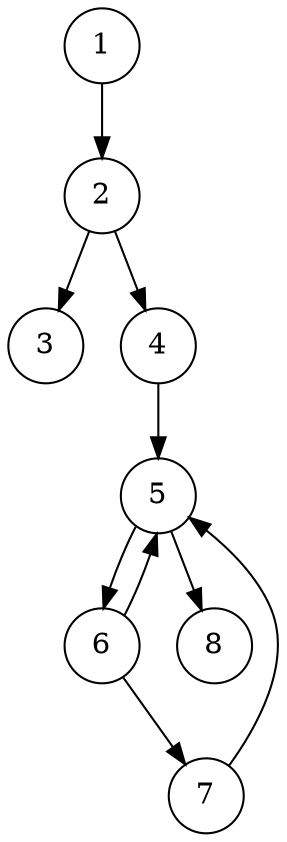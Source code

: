 digraph MaxOnAndBelow {
  node [shape=circle, style=filled, fillcolor=white];
  1;
  2;
  3;
  4;
  5;
  6;
  7;
  8;

  1 -> 2;
  2 -> 3;
  2 -> 4;
  4 -> 5;
  5 -> 6;
  6 -> 7;
  6 -> 5;
  7 -> 5;
  5 -> 8;
}
